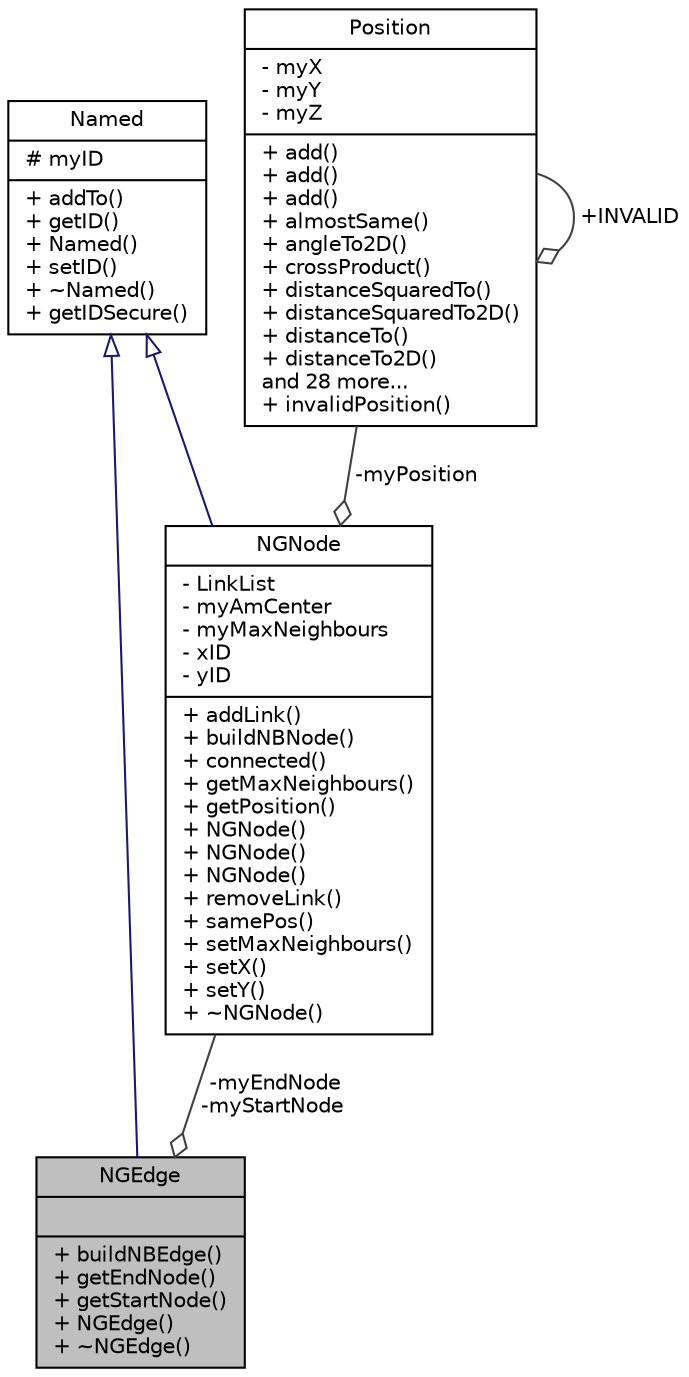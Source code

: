 digraph "NGEdge"
{
  edge [fontname="Helvetica",fontsize="10",labelfontname="Helvetica",labelfontsize="10"];
  node [fontname="Helvetica",fontsize="10",shape=record];
  Node2 [label="{NGEdge\n||+ buildNBEdge()\l+ getEndNode()\l+ getStartNode()\l+ NGEdge()\l+ ~NGEdge()\l}",height=0.2,width=0.4,color="black", fillcolor="grey75", style="filled", fontcolor="black"];
  Node3 -> Node2 [dir="back",color="midnightblue",fontsize="10",style="solid",arrowtail="onormal",fontname="Helvetica"];
  Node3 [label="{Named\n|# myID\l|+ addTo()\l+ getID()\l+ Named()\l+ setID()\l+ ~Named()\l+ getIDSecure()\l}",height=0.2,width=0.4,color="black", fillcolor="white", style="filled",URL="$d5/dbf/class_named.html",tooltip="Base class for objects which have an id. "];
  Node4 -> Node2 [color="grey25",fontsize="10",style="solid",label=" -myEndNode\n-myStartNode" ,arrowhead="odiamond",fontname="Helvetica"];
  Node4 [label="{NGNode\n|- LinkList\l- myAmCenter\l- myMaxNeighbours\l- xID\l- yID\l|+ addLink()\l+ buildNBNode()\l+ connected()\l+ getMaxNeighbours()\l+ getPosition()\l+ NGNode()\l+ NGNode()\l+ NGNode()\l+ removeLink()\l+ samePos()\l+ setMaxNeighbours()\l+ setX()\l+ setY()\l+ ~NGNode()\l}",height=0.2,width=0.4,color="black", fillcolor="white", style="filled",URL="$d3/db0/class_n_g_node.html",tooltip="A netgen-representation of a node. "];
  Node3 -> Node4 [dir="back",color="midnightblue",fontsize="10",style="solid",arrowtail="onormal",fontname="Helvetica"];
  Node5 -> Node4 [color="grey25",fontsize="10",style="solid",label=" -myPosition" ,arrowhead="odiamond",fontname="Helvetica"];
  Node5 [label="{Position\n|- myX\l- myY\l- myZ\l|+ add()\l+ add()\l+ add()\l+ almostSame()\l+ angleTo2D()\l+ crossProduct()\l+ distanceSquaredTo()\l+ distanceSquaredTo2D()\l+ distanceTo()\l+ distanceTo2D()\land 28 more...\l+ invalidPosition()\l}",height=0.2,width=0.4,color="black", fillcolor="white", style="filled",URL="$d7/d3b/class_position.html",tooltip="A point in 2D or 3D with translation and scaling methods. "];
  Node5 -> Node5 [color="grey25",fontsize="10",style="solid",label=" +INVALID" ,arrowhead="odiamond",fontname="Helvetica"];
}
